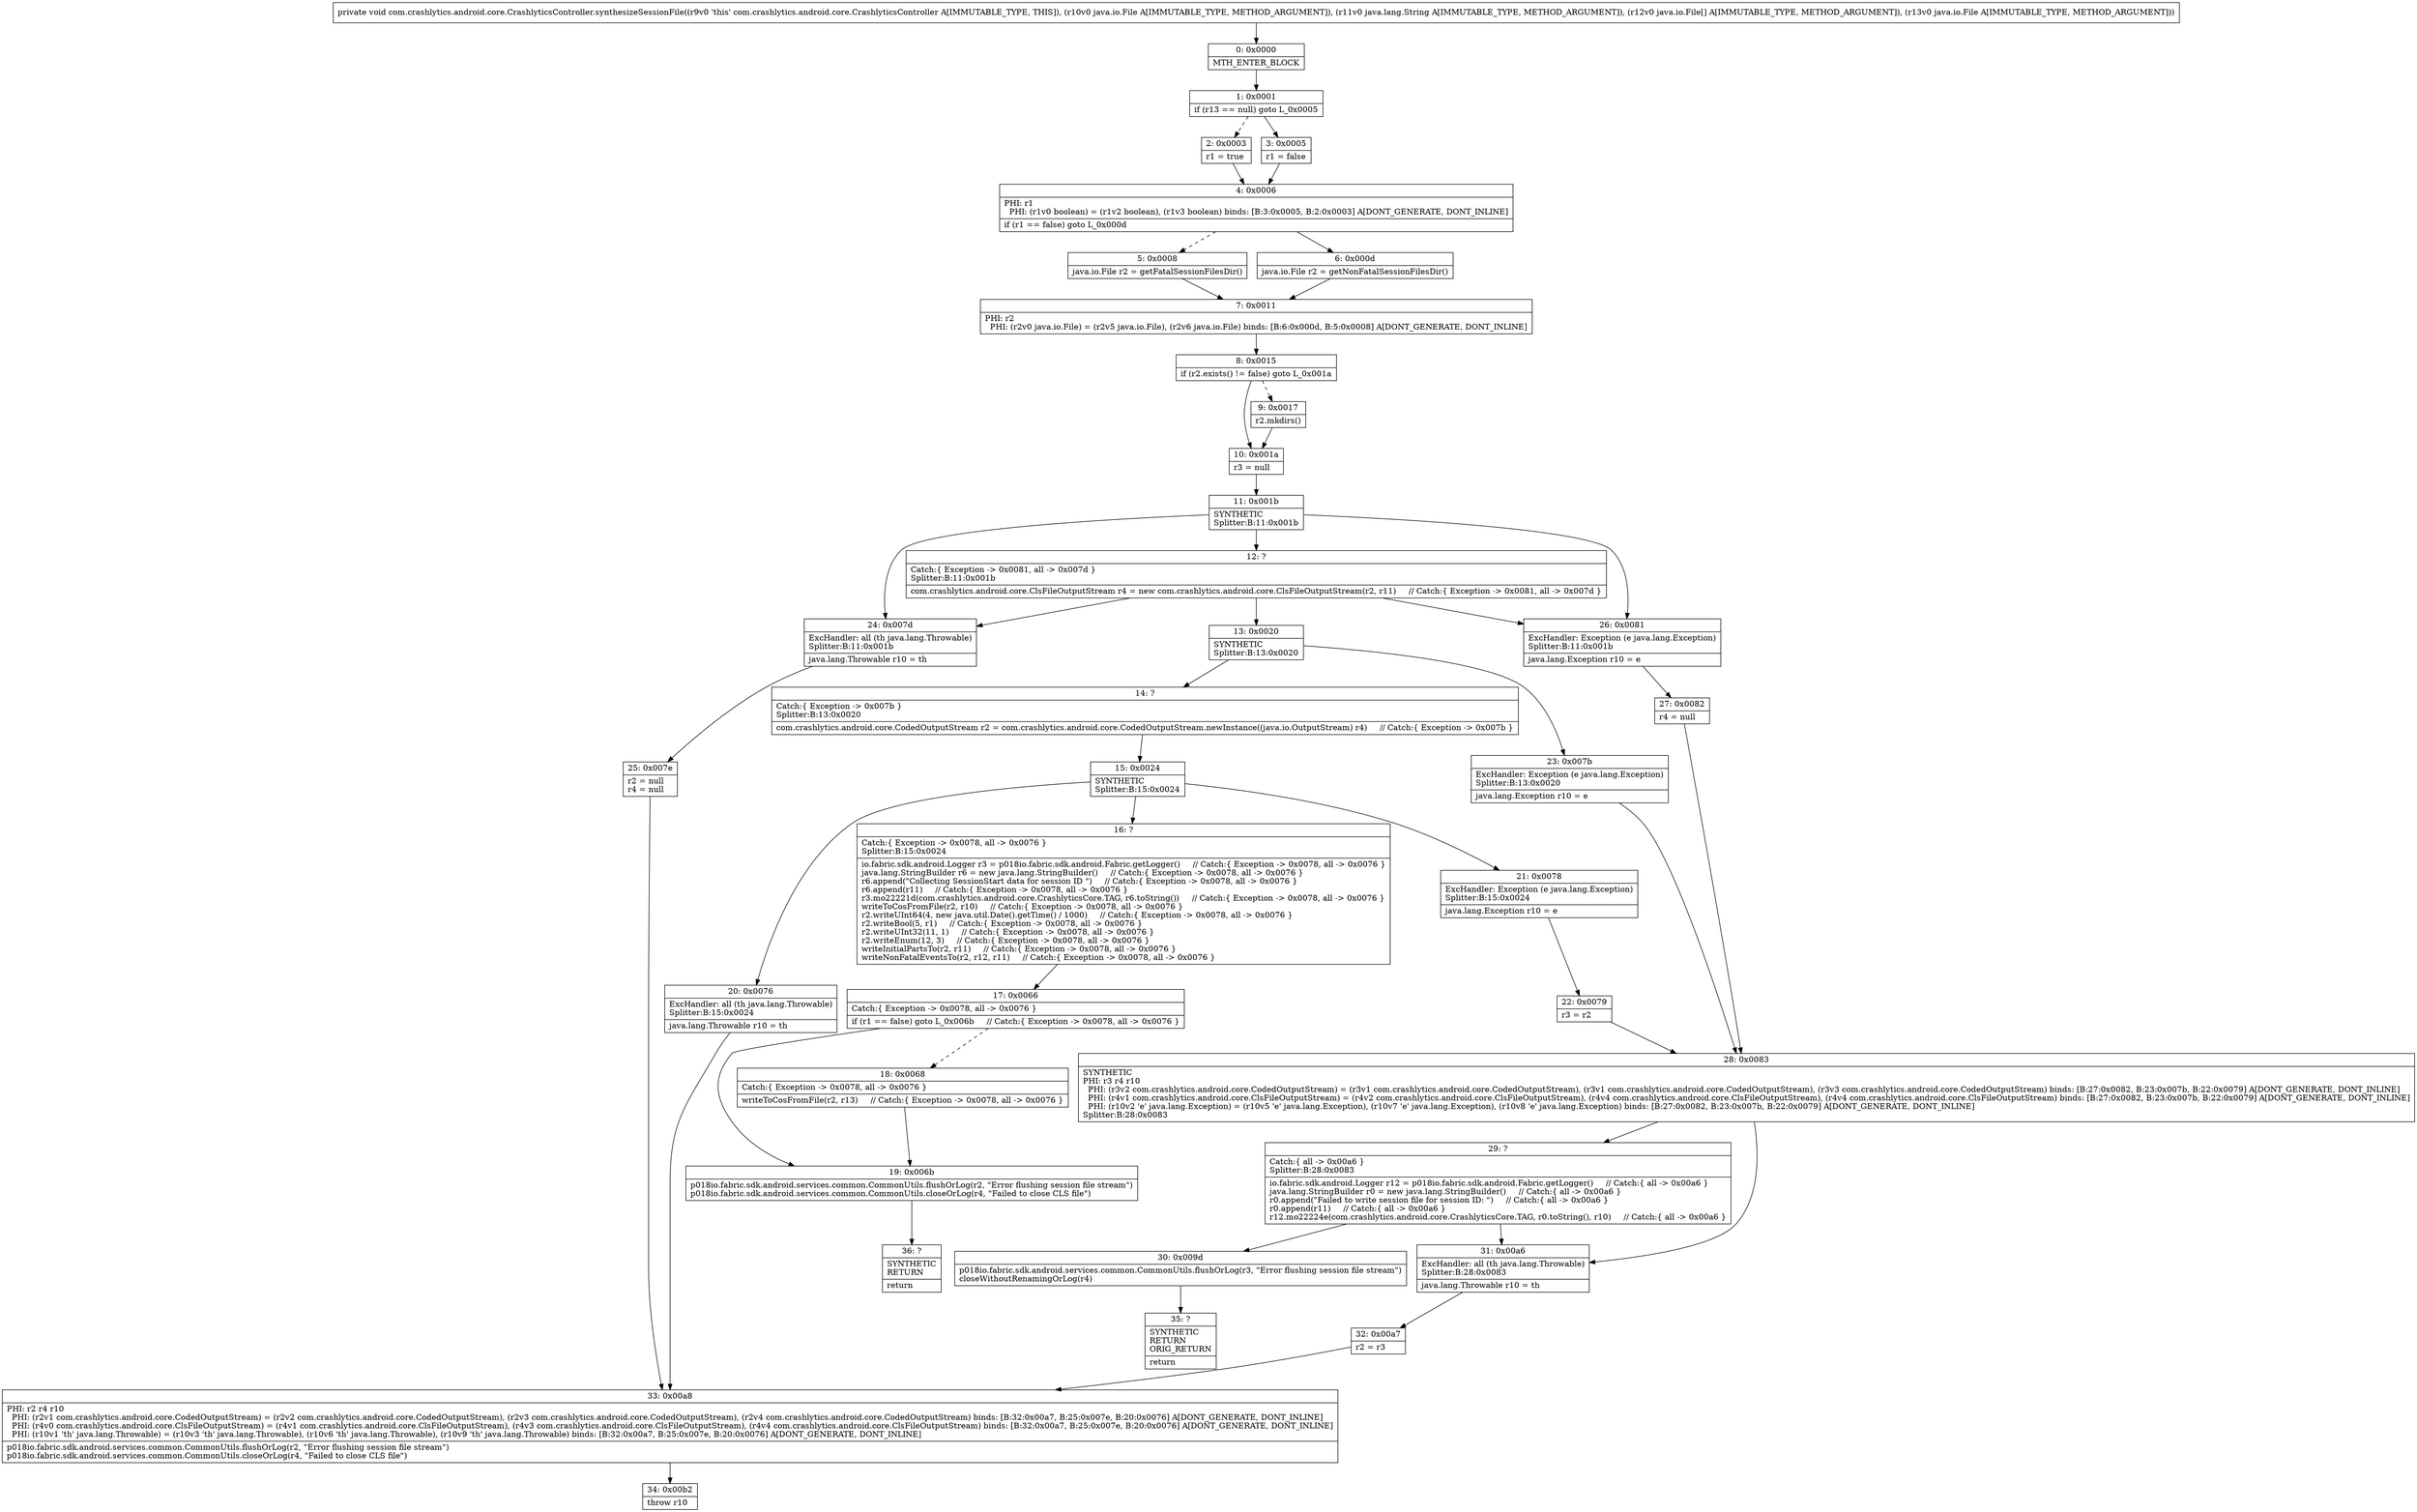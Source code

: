 digraph "CFG forcom.crashlytics.android.core.CrashlyticsController.synthesizeSessionFile(Ljava\/io\/File;Ljava\/lang\/String;[Ljava\/io\/File;Ljava\/io\/File;)V" {
Node_0 [shape=record,label="{0\:\ 0x0000|MTH_ENTER_BLOCK\l}"];
Node_1 [shape=record,label="{1\:\ 0x0001|if (r13 == null) goto L_0x0005\l}"];
Node_2 [shape=record,label="{2\:\ 0x0003|r1 = true\l}"];
Node_3 [shape=record,label="{3\:\ 0x0005|r1 = false\l}"];
Node_4 [shape=record,label="{4\:\ 0x0006|PHI: r1 \l  PHI: (r1v0 boolean) = (r1v2 boolean), (r1v3 boolean) binds: [B:3:0x0005, B:2:0x0003] A[DONT_GENERATE, DONT_INLINE]\l|if (r1 == false) goto L_0x000d\l}"];
Node_5 [shape=record,label="{5\:\ 0x0008|java.io.File r2 = getFatalSessionFilesDir()\l}"];
Node_6 [shape=record,label="{6\:\ 0x000d|java.io.File r2 = getNonFatalSessionFilesDir()\l}"];
Node_7 [shape=record,label="{7\:\ 0x0011|PHI: r2 \l  PHI: (r2v0 java.io.File) = (r2v5 java.io.File), (r2v6 java.io.File) binds: [B:6:0x000d, B:5:0x0008] A[DONT_GENERATE, DONT_INLINE]\l}"];
Node_8 [shape=record,label="{8\:\ 0x0015|if (r2.exists() != false) goto L_0x001a\l}"];
Node_9 [shape=record,label="{9\:\ 0x0017|r2.mkdirs()\l}"];
Node_10 [shape=record,label="{10\:\ 0x001a|r3 = null\l}"];
Node_11 [shape=record,label="{11\:\ 0x001b|SYNTHETIC\lSplitter:B:11:0x001b\l}"];
Node_12 [shape=record,label="{12\:\ ?|Catch:\{ Exception \-\> 0x0081, all \-\> 0x007d \}\lSplitter:B:11:0x001b\l|com.crashlytics.android.core.ClsFileOutputStream r4 = new com.crashlytics.android.core.ClsFileOutputStream(r2, r11)     \/\/ Catch:\{ Exception \-\> 0x0081, all \-\> 0x007d \}\l}"];
Node_13 [shape=record,label="{13\:\ 0x0020|SYNTHETIC\lSplitter:B:13:0x0020\l}"];
Node_14 [shape=record,label="{14\:\ ?|Catch:\{ Exception \-\> 0x007b \}\lSplitter:B:13:0x0020\l|com.crashlytics.android.core.CodedOutputStream r2 = com.crashlytics.android.core.CodedOutputStream.newInstance((java.io.OutputStream) r4)     \/\/ Catch:\{ Exception \-\> 0x007b \}\l}"];
Node_15 [shape=record,label="{15\:\ 0x0024|SYNTHETIC\lSplitter:B:15:0x0024\l}"];
Node_16 [shape=record,label="{16\:\ ?|Catch:\{ Exception \-\> 0x0078, all \-\> 0x0076 \}\lSplitter:B:15:0x0024\l|io.fabric.sdk.android.Logger r3 = p018io.fabric.sdk.android.Fabric.getLogger()     \/\/ Catch:\{ Exception \-\> 0x0078, all \-\> 0x0076 \}\ljava.lang.StringBuilder r6 = new java.lang.StringBuilder()     \/\/ Catch:\{ Exception \-\> 0x0078, all \-\> 0x0076 \}\lr6.append(\"Collecting SessionStart data for session ID \")     \/\/ Catch:\{ Exception \-\> 0x0078, all \-\> 0x0076 \}\lr6.append(r11)     \/\/ Catch:\{ Exception \-\> 0x0078, all \-\> 0x0076 \}\lr3.mo22221d(com.crashlytics.android.core.CrashlyticsCore.TAG, r6.toString())     \/\/ Catch:\{ Exception \-\> 0x0078, all \-\> 0x0076 \}\lwriteToCosFromFile(r2, r10)     \/\/ Catch:\{ Exception \-\> 0x0078, all \-\> 0x0076 \}\lr2.writeUInt64(4, new java.util.Date().getTime() \/ 1000)     \/\/ Catch:\{ Exception \-\> 0x0078, all \-\> 0x0076 \}\lr2.writeBool(5, r1)     \/\/ Catch:\{ Exception \-\> 0x0078, all \-\> 0x0076 \}\lr2.writeUInt32(11, 1)     \/\/ Catch:\{ Exception \-\> 0x0078, all \-\> 0x0076 \}\lr2.writeEnum(12, 3)     \/\/ Catch:\{ Exception \-\> 0x0078, all \-\> 0x0076 \}\lwriteInitialPartsTo(r2, r11)     \/\/ Catch:\{ Exception \-\> 0x0078, all \-\> 0x0076 \}\lwriteNonFatalEventsTo(r2, r12, r11)     \/\/ Catch:\{ Exception \-\> 0x0078, all \-\> 0x0076 \}\l}"];
Node_17 [shape=record,label="{17\:\ 0x0066|Catch:\{ Exception \-\> 0x0078, all \-\> 0x0076 \}\l|if (r1 == false) goto L_0x006b     \/\/ Catch:\{ Exception \-\> 0x0078, all \-\> 0x0076 \}\l}"];
Node_18 [shape=record,label="{18\:\ 0x0068|Catch:\{ Exception \-\> 0x0078, all \-\> 0x0076 \}\l|writeToCosFromFile(r2, r13)     \/\/ Catch:\{ Exception \-\> 0x0078, all \-\> 0x0076 \}\l}"];
Node_19 [shape=record,label="{19\:\ 0x006b|p018io.fabric.sdk.android.services.common.CommonUtils.flushOrLog(r2, \"Error flushing session file stream\")\lp018io.fabric.sdk.android.services.common.CommonUtils.closeOrLog(r4, \"Failed to close CLS file\")\l}"];
Node_20 [shape=record,label="{20\:\ 0x0076|ExcHandler: all (th java.lang.Throwable)\lSplitter:B:15:0x0024\l|java.lang.Throwable r10 = th\l}"];
Node_21 [shape=record,label="{21\:\ 0x0078|ExcHandler: Exception (e java.lang.Exception)\lSplitter:B:15:0x0024\l|java.lang.Exception r10 = e\l}"];
Node_22 [shape=record,label="{22\:\ 0x0079|r3 = r2\l}"];
Node_23 [shape=record,label="{23\:\ 0x007b|ExcHandler: Exception (e java.lang.Exception)\lSplitter:B:13:0x0020\l|java.lang.Exception r10 = e\l}"];
Node_24 [shape=record,label="{24\:\ 0x007d|ExcHandler: all (th java.lang.Throwable)\lSplitter:B:11:0x001b\l|java.lang.Throwable r10 = th\l}"];
Node_25 [shape=record,label="{25\:\ 0x007e|r2 = null\lr4 = null\l}"];
Node_26 [shape=record,label="{26\:\ 0x0081|ExcHandler: Exception (e java.lang.Exception)\lSplitter:B:11:0x001b\l|java.lang.Exception r10 = e\l}"];
Node_27 [shape=record,label="{27\:\ 0x0082|r4 = null\l}"];
Node_28 [shape=record,label="{28\:\ 0x0083|SYNTHETIC\lPHI: r3 r4 r10 \l  PHI: (r3v2 com.crashlytics.android.core.CodedOutputStream) = (r3v1 com.crashlytics.android.core.CodedOutputStream), (r3v1 com.crashlytics.android.core.CodedOutputStream), (r3v3 com.crashlytics.android.core.CodedOutputStream) binds: [B:27:0x0082, B:23:0x007b, B:22:0x0079] A[DONT_GENERATE, DONT_INLINE]\l  PHI: (r4v1 com.crashlytics.android.core.ClsFileOutputStream) = (r4v2 com.crashlytics.android.core.ClsFileOutputStream), (r4v4 com.crashlytics.android.core.ClsFileOutputStream), (r4v4 com.crashlytics.android.core.ClsFileOutputStream) binds: [B:27:0x0082, B:23:0x007b, B:22:0x0079] A[DONT_GENERATE, DONT_INLINE]\l  PHI: (r10v2 'e' java.lang.Exception) = (r10v5 'e' java.lang.Exception), (r10v7 'e' java.lang.Exception), (r10v8 'e' java.lang.Exception) binds: [B:27:0x0082, B:23:0x007b, B:22:0x0079] A[DONT_GENERATE, DONT_INLINE]\lSplitter:B:28:0x0083\l}"];
Node_29 [shape=record,label="{29\:\ ?|Catch:\{ all \-\> 0x00a6 \}\lSplitter:B:28:0x0083\l|io.fabric.sdk.android.Logger r12 = p018io.fabric.sdk.android.Fabric.getLogger()     \/\/ Catch:\{ all \-\> 0x00a6 \}\ljava.lang.StringBuilder r0 = new java.lang.StringBuilder()     \/\/ Catch:\{ all \-\> 0x00a6 \}\lr0.append(\"Failed to write session file for session ID: \")     \/\/ Catch:\{ all \-\> 0x00a6 \}\lr0.append(r11)     \/\/ Catch:\{ all \-\> 0x00a6 \}\lr12.mo22224e(com.crashlytics.android.core.CrashlyticsCore.TAG, r0.toString(), r10)     \/\/ Catch:\{ all \-\> 0x00a6 \}\l}"];
Node_30 [shape=record,label="{30\:\ 0x009d|p018io.fabric.sdk.android.services.common.CommonUtils.flushOrLog(r3, \"Error flushing session file stream\")\lcloseWithoutRenamingOrLog(r4)\l}"];
Node_31 [shape=record,label="{31\:\ 0x00a6|ExcHandler: all (th java.lang.Throwable)\lSplitter:B:28:0x0083\l|java.lang.Throwable r10 = th\l}"];
Node_32 [shape=record,label="{32\:\ 0x00a7|r2 = r3\l}"];
Node_33 [shape=record,label="{33\:\ 0x00a8|PHI: r2 r4 r10 \l  PHI: (r2v1 com.crashlytics.android.core.CodedOutputStream) = (r2v2 com.crashlytics.android.core.CodedOutputStream), (r2v3 com.crashlytics.android.core.CodedOutputStream), (r2v4 com.crashlytics.android.core.CodedOutputStream) binds: [B:32:0x00a7, B:25:0x007e, B:20:0x0076] A[DONT_GENERATE, DONT_INLINE]\l  PHI: (r4v0 com.crashlytics.android.core.ClsFileOutputStream) = (r4v1 com.crashlytics.android.core.ClsFileOutputStream), (r4v3 com.crashlytics.android.core.ClsFileOutputStream), (r4v4 com.crashlytics.android.core.ClsFileOutputStream) binds: [B:32:0x00a7, B:25:0x007e, B:20:0x0076] A[DONT_GENERATE, DONT_INLINE]\l  PHI: (r10v1 'th' java.lang.Throwable) = (r10v3 'th' java.lang.Throwable), (r10v6 'th' java.lang.Throwable), (r10v9 'th' java.lang.Throwable) binds: [B:32:0x00a7, B:25:0x007e, B:20:0x0076] A[DONT_GENERATE, DONT_INLINE]\l|p018io.fabric.sdk.android.services.common.CommonUtils.flushOrLog(r2, \"Error flushing session file stream\")\lp018io.fabric.sdk.android.services.common.CommonUtils.closeOrLog(r4, \"Failed to close CLS file\")\l}"];
Node_34 [shape=record,label="{34\:\ 0x00b2|throw r10\l}"];
Node_35 [shape=record,label="{35\:\ ?|SYNTHETIC\lRETURN\lORIG_RETURN\l|return\l}"];
Node_36 [shape=record,label="{36\:\ ?|SYNTHETIC\lRETURN\l|return\l}"];
MethodNode[shape=record,label="{private void com.crashlytics.android.core.CrashlyticsController.synthesizeSessionFile((r9v0 'this' com.crashlytics.android.core.CrashlyticsController A[IMMUTABLE_TYPE, THIS]), (r10v0 java.io.File A[IMMUTABLE_TYPE, METHOD_ARGUMENT]), (r11v0 java.lang.String A[IMMUTABLE_TYPE, METHOD_ARGUMENT]), (r12v0 java.io.File[] A[IMMUTABLE_TYPE, METHOD_ARGUMENT]), (r13v0 java.io.File A[IMMUTABLE_TYPE, METHOD_ARGUMENT])) }"];
MethodNode -> Node_0;
Node_0 -> Node_1;
Node_1 -> Node_2[style=dashed];
Node_1 -> Node_3;
Node_2 -> Node_4;
Node_3 -> Node_4;
Node_4 -> Node_5[style=dashed];
Node_4 -> Node_6;
Node_5 -> Node_7;
Node_6 -> Node_7;
Node_7 -> Node_8;
Node_8 -> Node_9[style=dashed];
Node_8 -> Node_10;
Node_9 -> Node_10;
Node_10 -> Node_11;
Node_11 -> Node_12;
Node_11 -> Node_26;
Node_11 -> Node_24;
Node_12 -> Node_13;
Node_12 -> Node_26;
Node_12 -> Node_24;
Node_13 -> Node_14;
Node_13 -> Node_23;
Node_14 -> Node_15;
Node_15 -> Node_16;
Node_15 -> Node_21;
Node_15 -> Node_20;
Node_16 -> Node_17;
Node_17 -> Node_18[style=dashed];
Node_17 -> Node_19;
Node_18 -> Node_19;
Node_19 -> Node_36;
Node_20 -> Node_33;
Node_21 -> Node_22;
Node_22 -> Node_28;
Node_23 -> Node_28;
Node_24 -> Node_25;
Node_25 -> Node_33;
Node_26 -> Node_27;
Node_27 -> Node_28;
Node_28 -> Node_29;
Node_28 -> Node_31;
Node_29 -> Node_30;
Node_29 -> Node_31;
Node_30 -> Node_35;
Node_31 -> Node_32;
Node_32 -> Node_33;
Node_33 -> Node_34;
}

